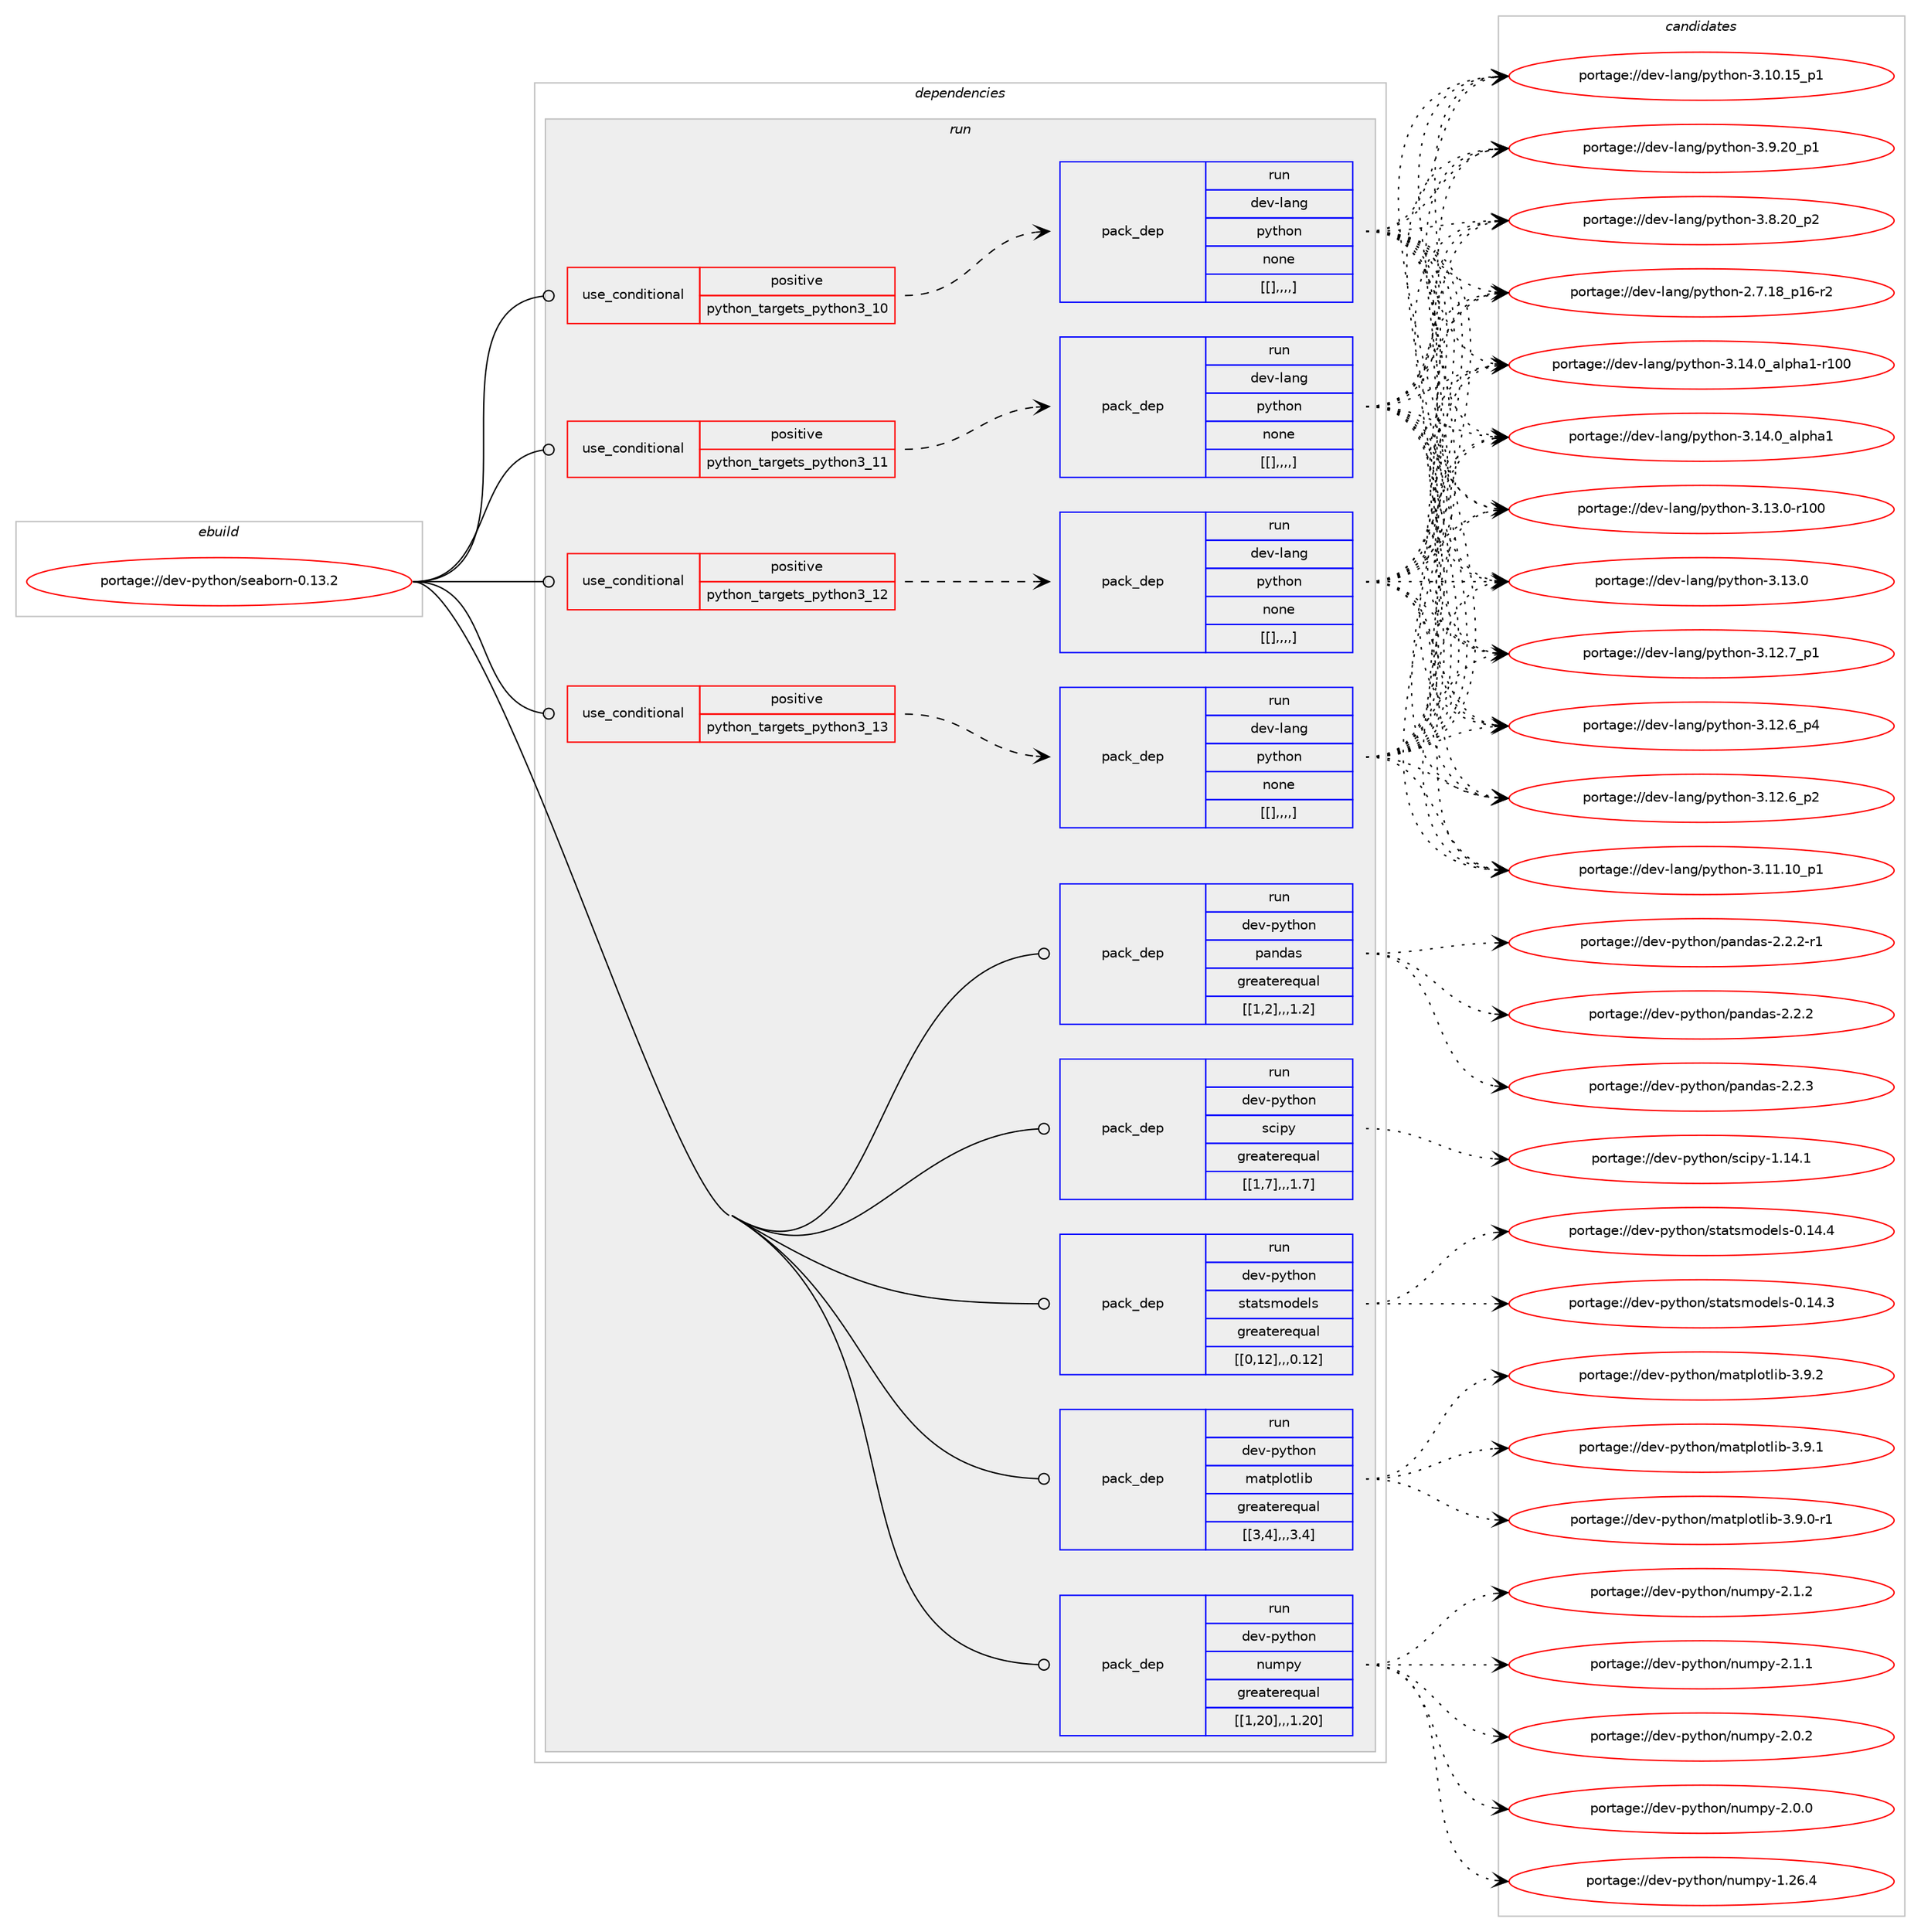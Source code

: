 digraph prolog {

# *************
# Graph options
# *************

newrank=true;
concentrate=true;
compound=true;
graph [rankdir=LR,fontname=Helvetica,fontsize=10,ranksep=1.5];#, ranksep=2.5, nodesep=0.2];
edge  [arrowhead=vee];
node  [fontname=Helvetica,fontsize=10];

# **********
# The ebuild
# **********

subgraph cluster_leftcol {
color=gray;
label=<<i>ebuild</i>>;
id [label="portage://dev-python/seaborn-0.13.2", color=red, width=4, href="../dev-python/seaborn-0.13.2.svg"];
}

# ****************
# The dependencies
# ****************

subgraph cluster_midcol {
color=gray;
label=<<i>dependencies</i>>;
subgraph cluster_compile {
fillcolor="#eeeeee";
style=filled;
label=<<i>compile</i>>;
}
subgraph cluster_compileandrun {
fillcolor="#eeeeee";
style=filled;
label=<<i>compile and run</i>>;
}
subgraph cluster_run {
fillcolor="#eeeeee";
style=filled;
label=<<i>run</i>>;
subgraph cond42101 {
dependency169547 [label=<<TABLE BORDER="0" CELLBORDER="1" CELLSPACING="0" CELLPADDING="4"><TR><TD ROWSPAN="3" CELLPADDING="10">use_conditional</TD></TR><TR><TD>positive</TD></TR><TR><TD>python_targets_python3_10</TD></TR></TABLE>>, shape=none, color=red];
subgraph pack126136 {
dependency169588 [label=<<TABLE BORDER="0" CELLBORDER="1" CELLSPACING="0" CELLPADDING="4" WIDTH="220"><TR><TD ROWSPAN="6" CELLPADDING="30">pack_dep</TD></TR><TR><TD WIDTH="110">run</TD></TR><TR><TD>dev-lang</TD></TR><TR><TD>python</TD></TR><TR><TD>none</TD></TR><TR><TD>[[],,,,]</TD></TR></TABLE>>, shape=none, color=blue];
}
dependency169547:e -> dependency169588:w [weight=20,style="dashed",arrowhead="vee"];
}
id:e -> dependency169547:w [weight=20,style="solid",arrowhead="odot"];
subgraph cond42123 {
dependency169782 [label=<<TABLE BORDER="0" CELLBORDER="1" CELLSPACING="0" CELLPADDING="4"><TR><TD ROWSPAN="3" CELLPADDING="10">use_conditional</TD></TR><TR><TD>positive</TD></TR><TR><TD>python_targets_python3_11</TD></TR></TABLE>>, shape=none, color=red];
subgraph pack126242 {
dependency169862 [label=<<TABLE BORDER="0" CELLBORDER="1" CELLSPACING="0" CELLPADDING="4" WIDTH="220"><TR><TD ROWSPAN="6" CELLPADDING="30">pack_dep</TD></TR><TR><TD WIDTH="110">run</TD></TR><TR><TD>dev-lang</TD></TR><TR><TD>python</TD></TR><TR><TD>none</TD></TR><TR><TD>[[],,,,]</TD></TR></TABLE>>, shape=none, color=blue];
}
dependency169782:e -> dependency169862:w [weight=20,style="dashed",arrowhead="vee"];
}
id:e -> dependency169782:w [weight=20,style="solid",arrowhead="odot"];
subgraph cond42245 {
dependency169906 [label=<<TABLE BORDER="0" CELLBORDER="1" CELLSPACING="0" CELLPADDING="4"><TR><TD ROWSPAN="3" CELLPADDING="10">use_conditional</TD></TR><TR><TD>positive</TD></TR><TR><TD>python_targets_python3_12</TD></TR></TABLE>>, shape=none, color=red];
subgraph pack126317 {
dependency169909 [label=<<TABLE BORDER="0" CELLBORDER="1" CELLSPACING="0" CELLPADDING="4" WIDTH="220"><TR><TD ROWSPAN="6" CELLPADDING="30">pack_dep</TD></TR><TR><TD WIDTH="110">run</TD></TR><TR><TD>dev-lang</TD></TR><TR><TD>python</TD></TR><TR><TD>none</TD></TR><TR><TD>[[],,,,]</TD></TR></TABLE>>, shape=none, color=blue];
}
dependency169906:e -> dependency169909:w [weight=20,style="dashed",arrowhead="vee"];
}
id:e -> dependency169906:w [weight=20,style="solid",arrowhead="odot"];
subgraph cond42253 {
dependency169947 [label=<<TABLE BORDER="0" CELLBORDER="1" CELLSPACING="0" CELLPADDING="4"><TR><TD ROWSPAN="3" CELLPADDING="10">use_conditional</TD></TR><TR><TD>positive</TD></TR><TR><TD>python_targets_python3_13</TD></TR></TABLE>>, shape=none, color=red];
subgraph pack126341 {
dependency169949 [label=<<TABLE BORDER="0" CELLBORDER="1" CELLSPACING="0" CELLPADDING="4" WIDTH="220"><TR><TD ROWSPAN="6" CELLPADDING="30">pack_dep</TD></TR><TR><TD WIDTH="110">run</TD></TR><TR><TD>dev-lang</TD></TR><TR><TD>python</TD></TR><TR><TD>none</TD></TR><TR><TD>[[],,,,]</TD></TR></TABLE>>, shape=none, color=blue];
}
dependency169947:e -> dependency169949:w [weight=20,style="dashed",arrowhead="vee"];
}
id:e -> dependency169947:w [weight=20,style="solid",arrowhead="odot"];
subgraph pack126363 {
dependency170031 [label=<<TABLE BORDER="0" CELLBORDER="1" CELLSPACING="0" CELLPADDING="4" WIDTH="220"><TR><TD ROWSPAN="6" CELLPADDING="30">pack_dep</TD></TR><TR><TD WIDTH="110">run</TD></TR><TR><TD>dev-python</TD></TR><TR><TD>matplotlib</TD></TR><TR><TD>greaterequal</TD></TR><TR><TD>[[3,4],,,3.4]</TD></TR></TABLE>>, shape=none, color=blue];
}
id:e -> dependency170031:w [weight=20,style="solid",arrowhead="odot"];
subgraph pack126391 {
dependency170037 [label=<<TABLE BORDER="0" CELLBORDER="1" CELLSPACING="0" CELLPADDING="4" WIDTH="220"><TR><TD ROWSPAN="6" CELLPADDING="30">pack_dep</TD></TR><TR><TD WIDTH="110">run</TD></TR><TR><TD>dev-python</TD></TR><TR><TD>numpy</TD></TR><TR><TD>greaterequal</TD></TR><TR><TD>[[1,20],,,1.20]</TD></TR></TABLE>>, shape=none, color=blue];
}
id:e -> dependency170037:w [weight=20,style="solid",arrowhead="odot"];
subgraph pack126404 {
dependency170067 [label=<<TABLE BORDER="0" CELLBORDER="1" CELLSPACING="0" CELLPADDING="4" WIDTH="220"><TR><TD ROWSPAN="6" CELLPADDING="30">pack_dep</TD></TR><TR><TD WIDTH="110">run</TD></TR><TR><TD>dev-python</TD></TR><TR><TD>pandas</TD></TR><TR><TD>greaterequal</TD></TR><TR><TD>[[1,2],,,1.2]</TD></TR></TABLE>>, shape=none, color=blue];
}
id:e -> dependency170067:w [weight=20,style="solid",arrowhead="odot"];
subgraph pack126424 {
dependency170207 [label=<<TABLE BORDER="0" CELLBORDER="1" CELLSPACING="0" CELLPADDING="4" WIDTH="220"><TR><TD ROWSPAN="6" CELLPADDING="30">pack_dep</TD></TR><TR><TD WIDTH="110">run</TD></TR><TR><TD>dev-python</TD></TR><TR><TD>scipy</TD></TR><TR><TD>greaterequal</TD></TR><TR><TD>[[1,7],,,1.7]</TD></TR></TABLE>>, shape=none, color=blue];
}
id:e -> dependency170207:w [weight=20,style="solid",arrowhead="odot"];
subgraph pack126502 {
dependency170214 [label=<<TABLE BORDER="0" CELLBORDER="1" CELLSPACING="0" CELLPADDING="4" WIDTH="220"><TR><TD ROWSPAN="6" CELLPADDING="30">pack_dep</TD></TR><TR><TD WIDTH="110">run</TD></TR><TR><TD>dev-python</TD></TR><TR><TD>statsmodels</TD></TR><TR><TD>greaterequal</TD></TR><TR><TD>[[0,12],,,0.12]</TD></TR></TABLE>>, shape=none, color=blue];
}
id:e -> dependency170214:w [weight=20,style="solid",arrowhead="odot"];
}
}

# **************
# The candidates
# **************

subgraph cluster_choices {
rank=same;
color=gray;
label=<<i>candidates</i>>;

subgraph choice126100 {
color=black;
nodesep=1;
choice100101118451089711010347112121116104111110455146495246489597108112104974945114494848 [label="portage://dev-lang/python-3.14.0_alpha1-r100", color=red, width=4,href="../dev-lang/python-3.14.0_alpha1-r100.svg"];
choice1001011184510897110103471121211161041111104551464952464895971081121049749 [label="portage://dev-lang/python-3.14.0_alpha1", color=red, width=4,href="../dev-lang/python-3.14.0_alpha1.svg"];
choice1001011184510897110103471121211161041111104551464951464845114494848 [label="portage://dev-lang/python-3.13.0-r100", color=red, width=4,href="../dev-lang/python-3.13.0-r100.svg"];
choice10010111845108971101034711212111610411111045514649514648 [label="portage://dev-lang/python-3.13.0", color=red, width=4,href="../dev-lang/python-3.13.0.svg"];
choice100101118451089711010347112121116104111110455146495046559511249 [label="portage://dev-lang/python-3.12.7_p1", color=red, width=4,href="../dev-lang/python-3.12.7_p1.svg"];
choice100101118451089711010347112121116104111110455146495046549511252 [label="portage://dev-lang/python-3.12.6_p4", color=red, width=4,href="../dev-lang/python-3.12.6_p4.svg"];
choice100101118451089711010347112121116104111110455146495046549511250 [label="portage://dev-lang/python-3.12.6_p2", color=red, width=4,href="../dev-lang/python-3.12.6_p2.svg"];
choice10010111845108971101034711212111610411111045514649494649489511249 [label="portage://dev-lang/python-3.11.10_p1", color=red, width=4,href="../dev-lang/python-3.11.10_p1.svg"];
choice10010111845108971101034711212111610411111045514649484649539511249 [label="portage://dev-lang/python-3.10.15_p1", color=red, width=4,href="../dev-lang/python-3.10.15_p1.svg"];
choice100101118451089711010347112121116104111110455146574650489511249 [label="portage://dev-lang/python-3.9.20_p1", color=red, width=4,href="../dev-lang/python-3.9.20_p1.svg"];
choice100101118451089711010347112121116104111110455146564650489511250 [label="portage://dev-lang/python-3.8.20_p2", color=red, width=4,href="../dev-lang/python-3.8.20_p2.svg"];
choice100101118451089711010347112121116104111110455046554649569511249544511450 [label="portage://dev-lang/python-2.7.18_p16-r2", color=red, width=4,href="../dev-lang/python-2.7.18_p16-r2.svg"];
dependency169588:e -> choice100101118451089711010347112121116104111110455146495246489597108112104974945114494848:w [style=dotted,weight="100"];
dependency169588:e -> choice1001011184510897110103471121211161041111104551464952464895971081121049749:w [style=dotted,weight="100"];
dependency169588:e -> choice1001011184510897110103471121211161041111104551464951464845114494848:w [style=dotted,weight="100"];
dependency169588:e -> choice10010111845108971101034711212111610411111045514649514648:w [style=dotted,weight="100"];
dependency169588:e -> choice100101118451089711010347112121116104111110455146495046559511249:w [style=dotted,weight="100"];
dependency169588:e -> choice100101118451089711010347112121116104111110455146495046549511252:w [style=dotted,weight="100"];
dependency169588:e -> choice100101118451089711010347112121116104111110455146495046549511250:w [style=dotted,weight="100"];
dependency169588:e -> choice10010111845108971101034711212111610411111045514649494649489511249:w [style=dotted,weight="100"];
dependency169588:e -> choice10010111845108971101034711212111610411111045514649484649539511249:w [style=dotted,weight="100"];
dependency169588:e -> choice100101118451089711010347112121116104111110455146574650489511249:w [style=dotted,weight="100"];
dependency169588:e -> choice100101118451089711010347112121116104111110455146564650489511250:w [style=dotted,weight="100"];
dependency169588:e -> choice100101118451089711010347112121116104111110455046554649569511249544511450:w [style=dotted,weight="100"];
}
subgraph choice126103 {
color=black;
nodesep=1;
choice100101118451089711010347112121116104111110455146495246489597108112104974945114494848 [label="portage://dev-lang/python-3.14.0_alpha1-r100", color=red, width=4,href="../dev-lang/python-3.14.0_alpha1-r100.svg"];
choice1001011184510897110103471121211161041111104551464952464895971081121049749 [label="portage://dev-lang/python-3.14.0_alpha1", color=red, width=4,href="../dev-lang/python-3.14.0_alpha1.svg"];
choice1001011184510897110103471121211161041111104551464951464845114494848 [label="portage://dev-lang/python-3.13.0-r100", color=red, width=4,href="../dev-lang/python-3.13.0-r100.svg"];
choice10010111845108971101034711212111610411111045514649514648 [label="portage://dev-lang/python-3.13.0", color=red, width=4,href="../dev-lang/python-3.13.0.svg"];
choice100101118451089711010347112121116104111110455146495046559511249 [label="portage://dev-lang/python-3.12.7_p1", color=red, width=4,href="../dev-lang/python-3.12.7_p1.svg"];
choice100101118451089711010347112121116104111110455146495046549511252 [label="portage://dev-lang/python-3.12.6_p4", color=red, width=4,href="../dev-lang/python-3.12.6_p4.svg"];
choice100101118451089711010347112121116104111110455146495046549511250 [label="portage://dev-lang/python-3.12.6_p2", color=red, width=4,href="../dev-lang/python-3.12.6_p2.svg"];
choice10010111845108971101034711212111610411111045514649494649489511249 [label="portage://dev-lang/python-3.11.10_p1", color=red, width=4,href="../dev-lang/python-3.11.10_p1.svg"];
choice10010111845108971101034711212111610411111045514649484649539511249 [label="portage://dev-lang/python-3.10.15_p1", color=red, width=4,href="../dev-lang/python-3.10.15_p1.svg"];
choice100101118451089711010347112121116104111110455146574650489511249 [label="portage://dev-lang/python-3.9.20_p1", color=red, width=4,href="../dev-lang/python-3.9.20_p1.svg"];
choice100101118451089711010347112121116104111110455146564650489511250 [label="portage://dev-lang/python-3.8.20_p2", color=red, width=4,href="../dev-lang/python-3.8.20_p2.svg"];
choice100101118451089711010347112121116104111110455046554649569511249544511450 [label="portage://dev-lang/python-2.7.18_p16-r2", color=red, width=4,href="../dev-lang/python-2.7.18_p16-r2.svg"];
dependency169862:e -> choice100101118451089711010347112121116104111110455146495246489597108112104974945114494848:w [style=dotted,weight="100"];
dependency169862:e -> choice1001011184510897110103471121211161041111104551464952464895971081121049749:w [style=dotted,weight="100"];
dependency169862:e -> choice1001011184510897110103471121211161041111104551464951464845114494848:w [style=dotted,weight="100"];
dependency169862:e -> choice10010111845108971101034711212111610411111045514649514648:w [style=dotted,weight="100"];
dependency169862:e -> choice100101118451089711010347112121116104111110455146495046559511249:w [style=dotted,weight="100"];
dependency169862:e -> choice100101118451089711010347112121116104111110455146495046549511252:w [style=dotted,weight="100"];
dependency169862:e -> choice100101118451089711010347112121116104111110455146495046549511250:w [style=dotted,weight="100"];
dependency169862:e -> choice10010111845108971101034711212111610411111045514649494649489511249:w [style=dotted,weight="100"];
dependency169862:e -> choice10010111845108971101034711212111610411111045514649484649539511249:w [style=dotted,weight="100"];
dependency169862:e -> choice100101118451089711010347112121116104111110455146574650489511249:w [style=dotted,weight="100"];
dependency169862:e -> choice100101118451089711010347112121116104111110455146564650489511250:w [style=dotted,weight="100"];
dependency169862:e -> choice100101118451089711010347112121116104111110455046554649569511249544511450:w [style=dotted,weight="100"];
}
subgraph choice126111 {
color=black;
nodesep=1;
choice100101118451089711010347112121116104111110455146495246489597108112104974945114494848 [label="portage://dev-lang/python-3.14.0_alpha1-r100", color=red, width=4,href="../dev-lang/python-3.14.0_alpha1-r100.svg"];
choice1001011184510897110103471121211161041111104551464952464895971081121049749 [label="portage://dev-lang/python-3.14.0_alpha1", color=red, width=4,href="../dev-lang/python-3.14.0_alpha1.svg"];
choice1001011184510897110103471121211161041111104551464951464845114494848 [label="portage://dev-lang/python-3.13.0-r100", color=red, width=4,href="../dev-lang/python-3.13.0-r100.svg"];
choice10010111845108971101034711212111610411111045514649514648 [label="portage://dev-lang/python-3.13.0", color=red, width=4,href="../dev-lang/python-3.13.0.svg"];
choice100101118451089711010347112121116104111110455146495046559511249 [label="portage://dev-lang/python-3.12.7_p1", color=red, width=4,href="../dev-lang/python-3.12.7_p1.svg"];
choice100101118451089711010347112121116104111110455146495046549511252 [label="portage://dev-lang/python-3.12.6_p4", color=red, width=4,href="../dev-lang/python-3.12.6_p4.svg"];
choice100101118451089711010347112121116104111110455146495046549511250 [label="portage://dev-lang/python-3.12.6_p2", color=red, width=4,href="../dev-lang/python-3.12.6_p2.svg"];
choice10010111845108971101034711212111610411111045514649494649489511249 [label="portage://dev-lang/python-3.11.10_p1", color=red, width=4,href="../dev-lang/python-3.11.10_p1.svg"];
choice10010111845108971101034711212111610411111045514649484649539511249 [label="portage://dev-lang/python-3.10.15_p1", color=red, width=4,href="../dev-lang/python-3.10.15_p1.svg"];
choice100101118451089711010347112121116104111110455146574650489511249 [label="portage://dev-lang/python-3.9.20_p1", color=red, width=4,href="../dev-lang/python-3.9.20_p1.svg"];
choice100101118451089711010347112121116104111110455146564650489511250 [label="portage://dev-lang/python-3.8.20_p2", color=red, width=4,href="../dev-lang/python-3.8.20_p2.svg"];
choice100101118451089711010347112121116104111110455046554649569511249544511450 [label="portage://dev-lang/python-2.7.18_p16-r2", color=red, width=4,href="../dev-lang/python-2.7.18_p16-r2.svg"];
dependency169909:e -> choice100101118451089711010347112121116104111110455146495246489597108112104974945114494848:w [style=dotted,weight="100"];
dependency169909:e -> choice1001011184510897110103471121211161041111104551464952464895971081121049749:w [style=dotted,weight="100"];
dependency169909:e -> choice1001011184510897110103471121211161041111104551464951464845114494848:w [style=dotted,weight="100"];
dependency169909:e -> choice10010111845108971101034711212111610411111045514649514648:w [style=dotted,weight="100"];
dependency169909:e -> choice100101118451089711010347112121116104111110455146495046559511249:w [style=dotted,weight="100"];
dependency169909:e -> choice100101118451089711010347112121116104111110455146495046549511252:w [style=dotted,weight="100"];
dependency169909:e -> choice100101118451089711010347112121116104111110455146495046549511250:w [style=dotted,weight="100"];
dependency169909:e -> choice10010111845108971101034711212111610411111045514649494649489511249:w [style=dotted,weight="100"];
dependency169909:e -> choice10010111845108971101034711212111610411111045514649484649539511249:w [style=dotted,weight="100"];
dependency169909:e -> choice100101118451089711010347112121116104111110455146574650489511249:w [style=dotted,weight="100"];
dependency169909:e -> choice100101118451089711010347112121116104111110455146564650489511250:w [style=dotted,weight="100"];
dependency169909:e -> choice100101118451089711010347112121116104111110455046554649569511249544511450:w [style=dotted,weight="100"];
}
subgraph choice126115 {
color=black;
nodesep=1;
choice100101118451089711010347112121116104111110455146495246489597108112104974945114494848 [label="portage://dev-lang/python-3.14.0_alpha1-r100", color=red, width=4,href="../dev-lang/python-3.14.0_alpha1-r100.svg"];
choice1001011184510897110103471121211161041111104551464952464895971081121049749 [label="portage://dev-lang/python-3.14.0_alpha1", color=red, width=4,href="../dev-lang/python-3.14.0_alpha1.svg"];
choice1001011184510897110103471121211161041111104551464951464845114494848 [label="portage://dev-lang/python-3.13.0-r100", color=red, width=4,href="../dev-lang/python-3.13.0-r100.svg"];
choice10010111845108971101034711212111610411111045514649514648 [label="portage://dev-lang/python-3.13.0", color=red, width=4,href="../dev-lang/python-3.13.0.svg"];
choice100101118451089711010347112121116104111110455146495046559511249 [label="portage://dev-lang/python-3.12.7_p1", color=red, width=4,href="../dev-lang/python-3.12.7_p1.svg"];
choice100101118451089711010347112121116104111110455146495046549511252 [label="portage://dev-lang/python-3.12.6_p4", color=red, width=4,href="../dev-lang/python-3.12.6_p4.svg"];
choice100101118451089711010347112121116104111110455146495046549511250 [label="portage://dev-lang/python-3.12.6_p2", color=red, width=4,href="../dev-lang/python-3.12.6_p2.svg"];
choice10010111845108971101034711212111610411111045514649494649489511249 [label="portage://dev-lang/python-3.11.10_p1", color=red, width=4,href="../dev-lang/python-3.11.10_p1.svg"];
choice10010111845108971101034711212111610411111045514649484649539511249 [label="portage://dev-lang/python-3.10.15_p1", color=red, width=4,href="../dev-lang/python-3.10.15_p1.svg"];
choice100101118451089711010347112121116104111110455146574650489511249 [label="portage://dev-lang/python-3.9.20_p1", color=red, width=4,href="../dev-lang/python-3.9.20_p1.svg"];
choice100101118451089711010347112121116104111110455146564650489511250 [label="portage://dev-lang/python-3.8.20_p2", color=red, width=4,href="../dev-lang/python-3.8.20_p2.svg"];
choice100101118451089711010347112121116104111110455046554649569511249544511450 [label="portage://dev-lang/python-2.7.18_p16-r2", color=red, width=4,href="../dev-lang/python-2.7.18_p16-r2.svg"];
dependency169949:e -> choice100101118451089711010347112121116104111110455146495246489597108112104974945114494848:w [style=dotted,weight="100"];
dependency169949:e -> choice1001011184510897110103471121211161041111104551464952464895971081121049749:w [style=dotted,weight="100"];
dependency169949:e -> choice1001011184510897110103471121211161041111104551464951464845114494848:w [style=dotted,weight="100"];
dependency169949:e -> choice10010111845108971101034711212111610411111045514649514648:w [style=dotted,weight="100"];
dependency169949:e -> choice100101118451089711010347112121116104111110455146495046559511249:w [style=dotted,weight="100"];
dependency169949:e -> choice100101118451089711010347112121116104111110455146495046549511252:w [style=dotted,weight="100"];
dependency169949:e -> choice100101118451089711010347112121116104111110455146495046549511250:w [style=dotted,weight="100"];
dependency169949:e -> choice10010111845108971101034711212111610411111045514649494649489511249:w [style=dotted,weight="100"];
dependency169949:e -> choice10010111845108971101034711212111610411111045514649484649539511249:w [style=dotted,weight="100"];
dependency169949:e -> choice100101118451089711010347112121116104111110455146574650489511249:w [style=dotted,weight="100"];
dependency169949:e -> choice100101118451089711010347112121116104111110455146564650489511250:w [style=dotted,weight="100"];
dependency169949:e -> choice100101118451089711010347112121116104111110455046554649569511249544511450:w [style=dotted,weight="100"];
}
subgraph choice126131 {
color=black;
nodesep=1;
choice10010111845112121116104111110471099711611210811111610810598455146574650 [label="portage://dev-python/matplotlib-3.9.2", color=red, width=4,href="../dev-python/matplotlib-3.9.2.svg"];
choice10010111845112121116104111110471099711611210811111610810598455146574649 [label="portage://dev-python/matplotlib-3.9.1", color=red, width=4,href="../dev-python/matplotlib-3.9.1.svg"];
choice100101118451121211161041111104710997116112108111116108105984551465746484511449 [label="portage://dev-python/matplotlib-3.9.0-r1", color=red, width=4,href="../dev-python/matplotlib-3.9.0-r1.svg"];
dependency170031:e -> choice10010111845112121116104111110471099711611210811111610810598455146574650:w [style=dotted,weight="100"];
dependency170031:e -> choice10010111845112121116104111110471099711611210811111610810598455146574649:w [style=dotted,weight="100"];
dependency170031:e -> choice100101118451121211161041111104710997116112108111116108105984551465746484511449:w [style=dotted,weight="100"];
}
subgraph choice126135 {
color=black;
nodesep=1;
choice1001011184511212111610411111047110117109112121455046494650 [label="portage://dev-python/numpy-2.1.2", color=red, width=4,href="../dev-python/numpy-2.1.2.svg"];
choice1001011184511212111610411111047110117109112121455046494649 [label="portage://dev-python/numpy-2.1.1", color=red, width=4,href="../dev-python/numpy-2.1.1.svg"];
choice1001011184511212111610411111047110117109112121455046484650 [label="portage://dev-python/numpy-2.0.2", color=red, width=4,href="../dev-python/numpy-2.0.2.svg"];
choice1001011184511212111610411111047110117109112121455046484648 [label="portage://dev-python/numpy-2.0.0", color=red, width=4,href="../dev-python/numpy-2.0.0.svg"];
choice100101118451121211161041111104711011710911212145494650544652 [label="portage://dev-python/numpy-1.26.4", color=red, width=4,href="../dev-python/numpy-1.26.4.svg"];
dependency170037:e -> choice1001011184511212111610411111047110117109112121455046494650:w [style=dotted,weight="100"];
dependency170037:e -> choice1001011184511212111610411111047110117109112121455046494649:w [style=dotted,weight="100"];
dependency170037:e -> choice1001011184511212111610411111047110117109112121455046484650:w [style=dotted,weight="100"];
dependency170037:e -> choice1001011184511212111610411111047110117109112121455046484648:w [style=dotted,weight="100"];
dependency170037:e -> choice100101118451121211161041111104711011710911212145494650544652:w [style=dotted,weight="100"];
}
subgraph choice126151 {
color=black;
nodesep=1;
choice10010111845112121116104111110471129711010097115455046504651 [label="portage://dev-python/pandas-2.2.3", color=red, width=4,href="../dev-python/pandas-2.2.3.svg"];
choice100101118451121211161041111104711297110100971154550465046504511449 [label="portage://dev-python/pandas-2.2.2-r1", color=red, width=4,href="../dev-python/pandas-2.2.2-r1.svg"];
choice10010111845112121116104111110471129711010097115455046504650 [label="portage://dev-python/pandas-2.2.2", color=red, width=4,href="../dev-python/pandas-2.2.2.svg"];
dependency170067:e -> choice10010111845112121116104111110471129711010097115455046504651:w [style=dotted,weight="100"];
dependency170067:e -> choice100101118451121211161041111104711297110100971154550465046504511449:w [style=dotted,weight="100"];
dependency170067:e -> choice10010111845112121116104111110471129711010097115455046504650:w [style=dotted,weight="100"];
}
subgraph choice126165 {
color=black;
nodesep=1;
choice10010111845112121116104111110471159910511212145494649524649 [label="portage://dev-python/scipy-1.14.1", color=red, width=4,href="../dev-python/scipy-1.14.1.svg"];
dependency170207:e -> choice10010111845112121116104111110471159910511212145494649524649:w [style=dotted,weight="100"];
}
subgraph choice126167 {
color=black;
nodesep=1;
choice10010111845112121116104111110471151169711611510911110010110811545484649524652 [label="portage://dev-python/statsmodels-0.14.4", color=red, width=4,href="../dev-python/statsmodels-0.14.4.svg"];
choice10010111845112121116104111110471151169711611510911110010110811545484649524651 [label="portage://dev-python/statsmodels-0.14.3", color=red, width=4,href="../dev-python/statsmodels-0.14.3.svg"];
dependency170214:e -> choice10010111845112121116104111110471151169711611510911110010110811545484649524652:w [style=dotted,weight="100"];
dependency170214:e -> choice10010111845112121116104111110471151169711611510911110010110811545484649524651:w [style=dotted,weight="100"];
}
}

}
